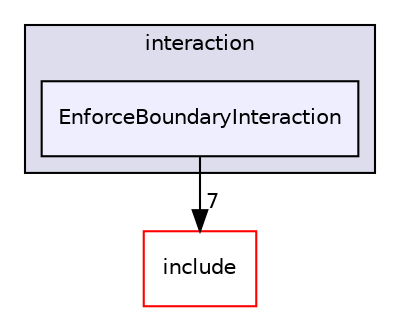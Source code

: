 digraph "/root/scrimmage/scrimmage/src/plugins/interaction/EnforceBoundaryInteraction" {
  compound=true
  node [ fontsize="10", fontname="Helvetica"];
  edge [ labelfontsize="10", labelfontname="Helvetica"];
  subgraph clusterdir_00cc353c998af5f011e8667e057a10ee {
    graph [ bgcolor="#ddddee", pencolor="black", label="interaction" fontname="Helvetica", fontsize="10", URL="dir_00cc353c998af5f011e8667e057a10ee.html"]
  dir_3477232c73cdc3a7b598834a0ed43738 [shape=box, label="EnforceBoundaryInteraction", style="filled", fillcolor="#eeeeff", pencolor="black", URL="dir_3477232c73cdc3a7b598834a0ed43738.html"];
  }
  dir_d44c64559bbebec7f509842c48db8b23 [shape=box label="include" fillcolor="white" style="filled" color="red" URL="dir_d44c64559bbebec7f509842c48db8b23.html"];
  dir_3477232c73cdc3a7b598834a0ed43738->dir_d44c64559bbebec7f509842c48db8b23 [headlabel="7", labeldistance=1.5 headhref="dir_000225_000004.html"];
}
